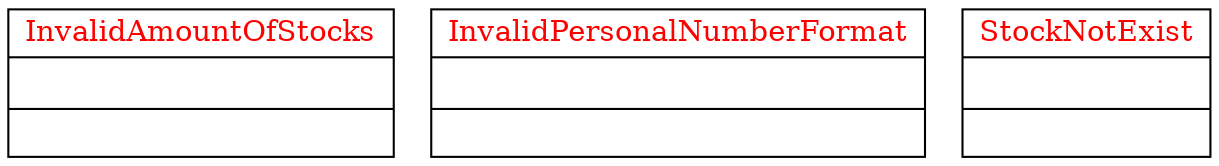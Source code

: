 digraph "classes_my_project" {
rankdir=BT
charset="utf-8"
"bank-system-4.stocks.InvalidAmountOfStocks" [color="black", fontcolor="red", label=<{InvalidAmountOfStocks|<br ALIGN="LEFT"/>|}>, shape="record", style="solid"];
"bank-system-4.stocks.InvalidPersonalNumberFormat" [color="black", fontcolor="red", label=<{InvalidPersonalNumberFormat|<br ALIGN="LEFT"/>|}>, shape="record", style="solid"];
"bank-system-4.stocks.StockNotExist" [color="black", fontcolor="red", label=<{StockNotExist|<br ALIGN="LEFT"/>|}>, shape="record", style="solid"];
}
